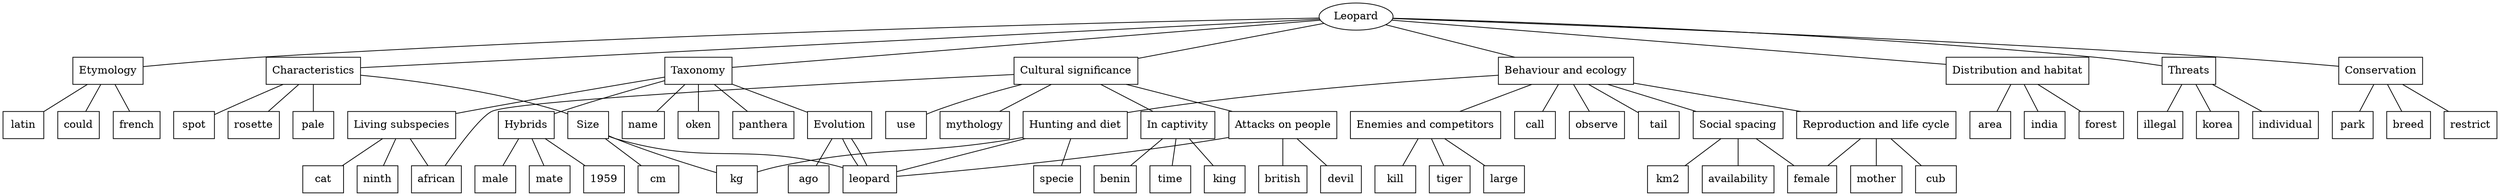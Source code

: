 graph Leopard {
	node [shape=ellipse]
	Leopard
	node [shape=box]
	Etymology
	Leopard -- Etymology
	french
	Etymology -- french
	latin
	Etymology -- latin
	could
	Etymology -- could
	Characteristics
	Leopard -- Characteristics
	rosette
	Characteristics -- rosette
	pale
	Characteristics -- pale
	spot
	Characteristics -- spot
	Size
	Characteristics -- Size
	kg
	Size -- kg
	cm
	Size -- cm
	leopard
	Size -- leopard
	Taxonomy
	Leopard -- Taxonomy
	name
	Taxonomy -- name
	oken
	Taxonomy -- oken
	panthera
	Taxonomy -- panthera
	"Living subspecies"
	Taxonomy -- "Living subspecies"
	cat
	"Living subspecies" -- cat
	ninth
	"Living subspecies" -- ninth
	african
	"Living subspecies" -- african
	Evolution
	Taxonomy -- Evolution
	leopard
	Evolution -- leopard
	ago
	Evolution -- ago
	leopard
	Evolution -- leopard
	Hybrids
	Taxonomy -- Hybrids
	mate
	Hybrids -- mate
	1959
	Hybrids -- 1959
	male
	Hybrids -- male
	"Distribution and habitat"
	Leopard -- "Distribution and habitat"
	forest
	"Distribution and habitat" -- forest
	area
	"Distribution and habitat" -- area
	india
	"Distribution and habitat" -- india
	"Behaviour and ecology"
	Leopard -- "Behaviour and ecology"
	call
	"Behaviour and ecology" -- call
	observe
	"Behaviour and ecology" -- observe
	tail
	"Behaviour and ecology" -- tail
	"Social spacing"
	"Behaviour and ecology" -- "Social spacing"
	km2
	"Social spacing" -- km2
	female
	"Social spacing" -- female
	availability
	"Social spacing" -- availability
	"Hunting and diet"
	"Behaviour and ecology" -- "Hunting and diet"
	kg
	"Hunting and diet" -- kg
	specie
	"Hunting and diet" -- specie
	leopard
	"Hunting and diet" -- leopard
	"Enemies and competitors"
	"Behaviour and ecology" -- "Enemies and competitors"
	kill
	"Enemies and competitors" -- kill
	tiger
	"Enemies and competitors" -- tiger
	large
	"Enemies and competitors" -- large
	"Reproduction and life cycle"
	"Behaviour and ecology" -- "Reproduction and life cycle"
	female
	"Reproduction and life cycle" -- female
	mother
	"Reproduction and life cycle" -- mother
	cub
	"Reproduction and life cycle" -- cub
	Threats
	Leopard -- Threats
	individual
	Threats -- individual
	illegal
	Threats -- illegal
	korea
	Threats -- korea
	Conservation
	Leopard -- Conservation
	restrict
	Conservation -- restrict
	park
	Conservation -- park
	breed
	Conservation -- breed
	"Cultural significance"
	Leopard -- "Cultural significance"
	mythology
	"Cultural significance" -- mythology
	african
	"Cultural significance" -- african
	use
	"Cultural significance" -- use
	"Attacks on people"
	"Cultural significance" -- "Attacks on people"
	devil
	"Attacks on people" -- devil
	leopard
	"Attacks on people" -- leopard
	british
	"Attacks on people" -- british
	"In captivity"
	"Cultural significance" -- "In captivity"
	benin
	"In captivity" -- benin
	time
	"In captivity" -- time
	king
	"In captivity" -- king
}
